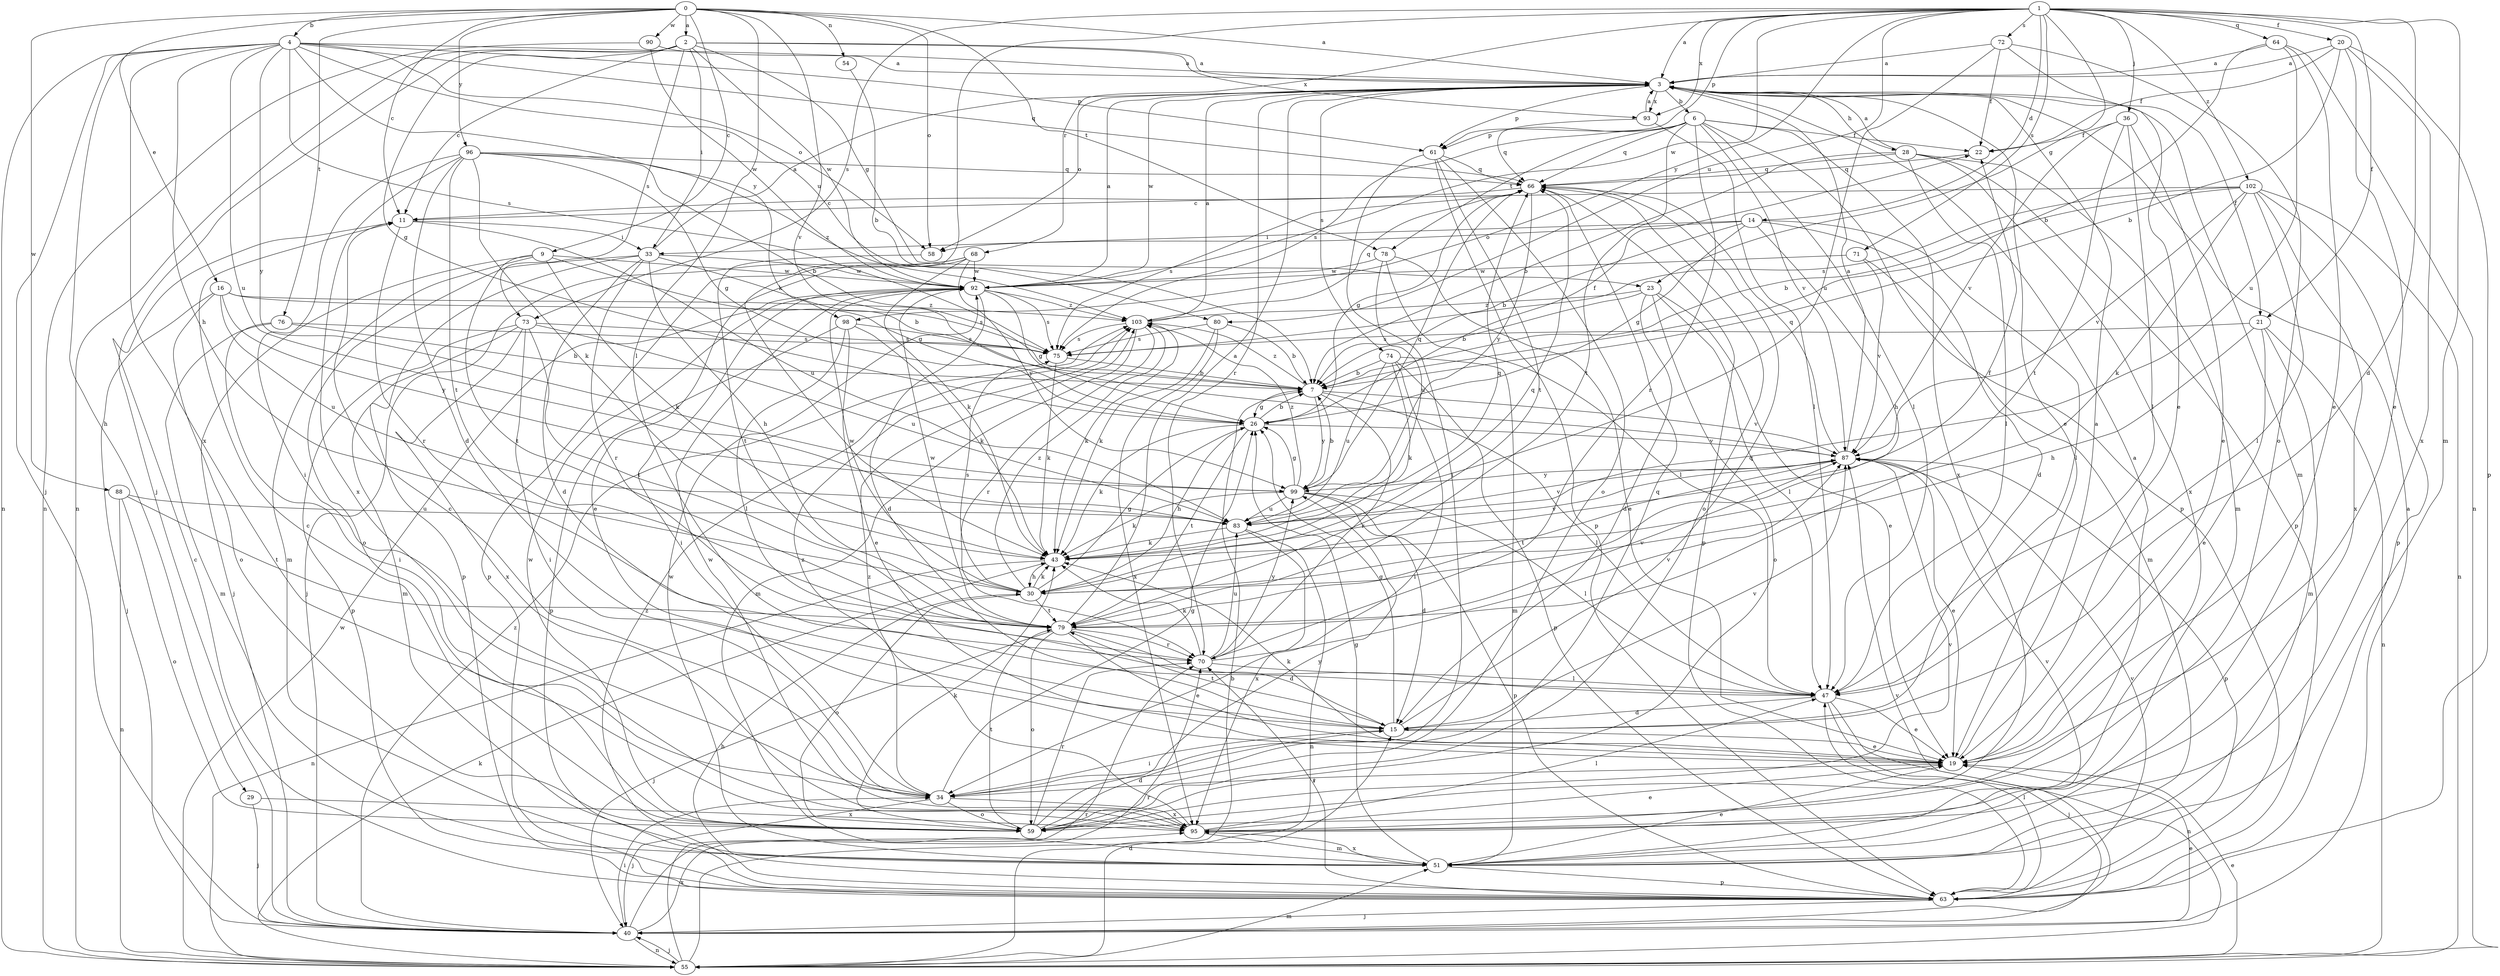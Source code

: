 strict digraph  {
0;
1;
2;
3;
4;
6;
7;
9;
11;
14;
15;
16;
19;
20;
21;
22;
23;
26;
28;
29;
30;
33;
34;
36;
40;
43;
47;
51;
54;
55;
58;
59;
61;
63;
64;
66;
68;
70;
71;
72;
73;
74;
75;
76;
78;
79;
80;
83;
87;
88;
90;
92;
93;
95;
96;
98;
99;
102;
103;
0 -> 2  [label=a];
0 -> 3  [label=a];
0 -> 4  [label=b];
0 -> 9  [label=c];
0 -> 11  [label=c];
0 -> 16  [label=e];
0 -> 47  [label=l];
0 -> 54  [label=n];
0 -> 58  [label=o];
0 -> 76  [label=t];
0 -> 78  [label=t];
0 -> 87  [label=v];
0 -> 88  [label=w];
0 -> 90  [label=w];
0 -> 96  [label=y];
1 -> 3  [label=a];
1 -> 14  [label=d];
1 -> 15  [label=d];
1 -> 20  [label=f];
1 -> 21  [label=f];
1 -> 23  [label=g];
1 -> 36  [label=j];
1 -> 43  [label=k];
1 -> 51  [label=m];
1 -> 61  [label=p];
1 -> 64  [label=q];
1 -> 68  [label=r];
1 -> 71  [label=s];
1 -> 72  [label=s];
1 -> 73  [label=s];
1 -> 80  [label=u];
1 -> 92  [label=w];
1 -> 93  [label=x];
1 -> 98  [label=y];
1 -> 102  [label=z];
2 -> 3  [label=a];
2 -> 11  [label=c];
2 -> 23  [label=g];
2 -> 26  [label=g];
2 -> 33  [label=i];
2 -> 40  [label=j];
2 -> 55  [label=n];
2 -> 73  [label=s];
2 -> 92  [label=w];
2 -> 93  [label=x];
3 -> 6  [label=b];
3 -> 19  [label=e];
3 -> 21  [label=f];
3 -> 28  [label=h];
3 -> 51  [label=m];
3 -> 58  [label=o];
3 -> 61  [label=p];
3 -> 70  [label=r];
3 -> 74  [label=s];
3 -> 92  [label=w];
3 -> 93  [label=x];
4 -> 3  [label=a];
4 -> 29  [label=h];
4 -> 30  [label=h];
4 -> 40  [label=j];
4 -> 55  [label=n];
4 -> 58  [label=o];
4 -> 61  [label=p];
4 -> 66  [label=q];
4 -> 75  [label=s];
4 -> 80  [label=u];
4 -> 83  [label=u];
4 -> 95  [label=x];
4 -> 98  [label=y];
4 -> 99  [label=y];
6 -> 22  [label=f];
6 -> 47  [label=l];
6 -> 61  [label=p];
6 -> 63  [label=p];
6 -> 66  [label=q];
6 -> 70  [label=r];
6 -> 75  [label=s];
6 -> 78  [label=t];
6 -> 79  [label=t];
6 -> 87  [label=v];
6 -> 95  [label=x];
7 -> 26  [label=g];
7 -> 47  [label=l];
7 -> 70  [label=r];
7 -> 87  [label=v];
7 -> 99  [label=y];
7 -> 103  [label=z];
9 -> 26  [label=g];
9 -> 40  [label=j];
9 -> 43  [label=k];
9 -> 51  [label=m];
9 -> 79  [label=t];
9 -> 92  [label=w];
11 -> 33  [label=i];
11 -> 70  [label=r];
11 -> 83  [label=u];
14 -> 7  [label=b];
14 -> 15  [label=d];
14 -> 26  [label=g];
14 -> 30  [label=h];
14 -> 33  [label=i];
14 -> 47  [label=l];
14 -> 58  [label=o];
15 -> 19  [label=e];
15 -> 26  [label=g];
15 -> 34  [label=i];
15 -> 66  [label=q];
15 -> 79  [label=t];
15 -> 87  [label=v];
16 -> 40  [label=j];
16 -> 59  [label=o];
16 -> 75  [label=s];
16 -> 83  [label=u];
16 -> 99  [label=y];
16 -> 103  [label=z];
19 -> 3  [label=a];
19 -> 34  [label=i];
19 -> 43  [label=k];
20 -> 3  [label=a];
20 -> 7  [label=b];
20 -> 19  [label=e];
20 -> 22  [label=f];
20 -> 63  [label=p];
20 -> 95  [label=x];
21 -> 19  [label=e];
21 -> 30  [label=h];
21 -> 51  [label=m];
21 -> 55  [label=n];
21 -> 75  [label=s];
22 -> 66  [label=q];
23 -> 7  [label=b];
23 -> 15  [label=d];
23 -> 19  [label=e];
23 -> 47  [label=l];
23 -> 59  [label=o];
23 -> 103  [label=z];
26 -> 7  [label=b];
26 -> 22  [label=f];
26 -> 30  [label=h];
26 -> 43  [label=k];
26 -> 79  [label=t];
26 -> 87  [label=v];
28 -> 3  [label=a];
28 -> 7  [label=b];
28 -> 47  [label=l];
28 -> 51  [label=m];
28 -> 63  [label=p];
28 -> 66  [label=q];
28 -> 95  [label=x];
29 -> 40  [label=j];
29 -> 95  [label=x];
30 -> 22  [label=f];
30 -> 26  [label=g];
30 -> 43  [label=k];
30 -> 59  [label=o];
30 -> 66  [label=q];
30 -> 75  [label=s];
30 -> 79  [label=t];
30 -> 92  [label=w];
30 -> 103  [label=z];
33 -> 3  [label=a];
33 -> 7  [label=b];
33 -> 15  [label=d];
33 -> 30  [label=h];
33 -> 59  [label=o];
33 -> 63  [label=p];
33 -> 70  [label=r];
33 -> 92  [label=w];
34 -> 11  [label=c];
34 -> 26  [label=g];
34 -> 40  [label=j];
34 -> 59  [label=o];
34 -> 66  [label=q];
34 -> 95  [label=x];
34 -> 103  [label=z];
36 -> 19  [label=e];
36 -> 22  [label=f];
36 -> 47  [label=l];
36 -> 79  [label=t];
36 -> 87  [label=v];
40 -> 3  [label=a];
40 -> 19  [label=e];
40 -> 34  [label=i];
40 -> 55  [label=n];
40 -> 70  [label=r];
40 -> 87  [label=v];
40 -> 95  [label=x];
40 -> 103  [label=z];
43 -> 30  [label=h];
43 -> 55  [label=n];
43 -> 66  [label=q];
43 -> 87  [label=v];
47 -> 15  [label=d];
47 -> 19  [label=e];
47 -> 40  [label=j];
47 -> 55  [label=n];
51 -> 19  [label=e];
51 -> 26  [label=g];
51 -> 63  [label=p];
51 -> 87  [label=v];
51 -> 92  [label=w];
51 -> 95  [label=x];
54 -> 7  [label=b];
55 -> 7  [label=b];
55 -> 15  [label=d];
55 -> 19  [label=e];
55 -> 40  [label=j];
55 -> 43  [label=k];
55 -> 51  [label=m];
55 -> 70  [label=r];
55 -> 92  [label=w];
58 -> 79  [label=t];
59 -> 3  [label=a];
59 -> 11  [label=c];
59 -> 15  [label=d];
59 -> 43  [label=k];
59 -> 70  [label=r];
59 -> 79  [label=t];
59 -> 87  [label=v];
59 -> 92  [label=w];
59 -> 99  [label=y];
61 -> 34  [label=i];
61 -> 59  [label=o];
61 -> 63  [label=p];
61 -> 66  [label=q];
61 -> 79  [label=t];
63 -> 11  [label=c];
63 -> 30  [label=h];
63 -> 40  [label=j];
63 -> 47  [label=l];
63 -> 70  [label=r];
63 -> 87  [label=v];
63 -> 103  [label=z];
64 -> 3  [label=a];
64 -> 7  [label=b];
64 -> 19  [label=e];
64 -> 55  [label=n];
64 -> 83  [label=u];
66 -> 11  [label=c];
66 -> 26  [label=g];
66 -> 59  [label=o];
66 -> 63  [label=p];
66 -> 75  [label=s];
66 -> 99  [label=y];
68 -> 19  [label=e];
68 -> 40  [label=j];
68 -> 43  [label=k];
68 -> 63  [label=p];
68 -> 92  [label=w];
68 -> 99  [label=y];
70 -> 43  [label=k];
70 -> 47  [label=l];
70 -> 83  [label=u];
70 -> 87  [label=v];
70 -> 99  [label=y];
71 -> 51  [label=m];
71 -> 87  [label=v];
71 -> 92  [label=w];
72 -> 3  [label=a];
72 -> 19  [label=e];
72 -> 22  [label=f];
72 -> 59  [label=o];
72 -> 83  [label=u];
73 -> 34  [label=i];
73 -> 51  [label=m];
73 -> 63  [label=p];
73 -> 75  [label=s];
73 -> 79  [label=t];
73 -> 83  [label=u];
73 -> 95  [label=x];
74 -> 7  [label=b];
74 -> 34  [label=i];
74 -> 43  [label=k];
74 -> 51  [label=m];
74 -> 63  [label=p];
74 -> 83  [label=u];
75 -> 7  [label=b];
75 -> 43  [label=k];
76 -> 7  [label=b];
76 -> 34  [label=i];
76 -> 51  [label=m];
76 -> 75  [label=s];
78 -> 19  [label=e];
78 -> 47  [label=l];
78 -> 83  [label=u];
78 -> 92  [label=w];
79 -> 3  [label=a];
79 -> 15  [label=d];
79 -> 19  [label=e];
79 -> 40  [label=j];
79 -> 59  [label=o];
79 -> 70  [label=r];
79 -> 87  [label=v];
79 -> 92  [label=w];
80 -> 7  [label=b];
80 -> 43  [label=k];
80 -> 75  [label=s];
80 -> 95  [label=x];
83 -> 43  [label=k];
83 -> 55  [label=n];
83 -> 87  [label=v];
83 -> 95  [label=x];
87 -> 3  [label=a];
87 -> 19  [label=e];
87 -> 63  [label=p];
87 -> 66  [label=q];
87 -> 79  [label=t];
87 -> 99  [label=y];
88 -> 55  [label=n];
88 -> 59  [label=o];
88 -> 79  [label=t];
88 -> 83  [label=u];
90 -> 3  [label=a];
90 -> 55  [label=n];
90 -> 92  [label=w];
92 -> 3  [label=a];
92 -> 15  [label=d];
92 -> 26  [label=g];
92 -> 34  [label=i];
92 -> 75  [label=s];
92 -> 103  [label=z];
93 -> 3  [label=a];
93 -> 47  [label=l];
93 -> 66  [label=q];
95 -> 19  [label=e];
95 -> 47  [label=l];
95 -> 51  [label=m];
95 -> 92  [label=w];
95 -> 103  [label=z];
96 -> 7  [label=b];
96 -> 15  [label=d];
96 -> 26  [label=g];
96 -> 34  [label=i];
96 -> 43  [label=k];
96 -> 66  [label=q];
96 -> 79  [label=t];
96 -> 95  [label=x];
96 -> 103  [label=z];
98 -> 19  [label=e];
98 -> 43  [label=k];
98 -> 47  [label=l];
98 -> 63  [label=p];
98 -> 75  [label=s];
99 -> 7  [label=b];
99 -> 15  [label=d];
99 -> 26  [label=g];
99 -> 43  [label=k];
99 -> 47  [label=l];
99 -> 63  [label=p];
99 -> 66  [label=q];
99 -> 83  [label=u];
99 -> 103  [label=z];
102 -> 7  [label=b];
102 -> 11  [label=c];
102 -> 43  [label=k];
102 -> 47  [label=l];
102 -> 55  [label=n];
102 -> 63  [label=p];
102 -> 75  [label=s];
102 -> 87  [label=v];
102 -> 95  [label=x];
103 -> 3  [label=a];
103 -> 43  [label=k];
103 -> 51  [label=m];
103 -> 66  [label=q];
103 -> 70  [label=r];
103 -> 75  [label=s];
}
